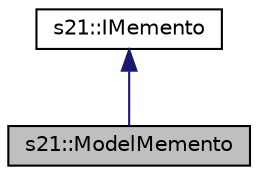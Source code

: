 digraph "s21::ModelMemento"
{
 // LATEX_PDF_SIZE
  edge [fontname="Helvetica",fontsize="10",labelfontname="Helvetica",labelfontsize="10"];
  node [fontname="Helvetica",fontsize="10",shape=record];
  Node1 [label="s21::ModelMemento",height=0.2,width=0.4,color="black", fillcolor="grey75", style="filled", fontcolor="black",tooltip="Class-cell for storing data."];
  Node2 -> Node1 [dir="back",color="midnightblue",fontsize="10",style="solid",fontname="Helvetica"];
  Node2 [label="s21::IMemento",height=0.2,width=0.4,color="black", fillcolor="white", style="filled",URL="$classs21_1_1IMemento.html",tooltip="An interface that allows you to save current transformations."];
}
